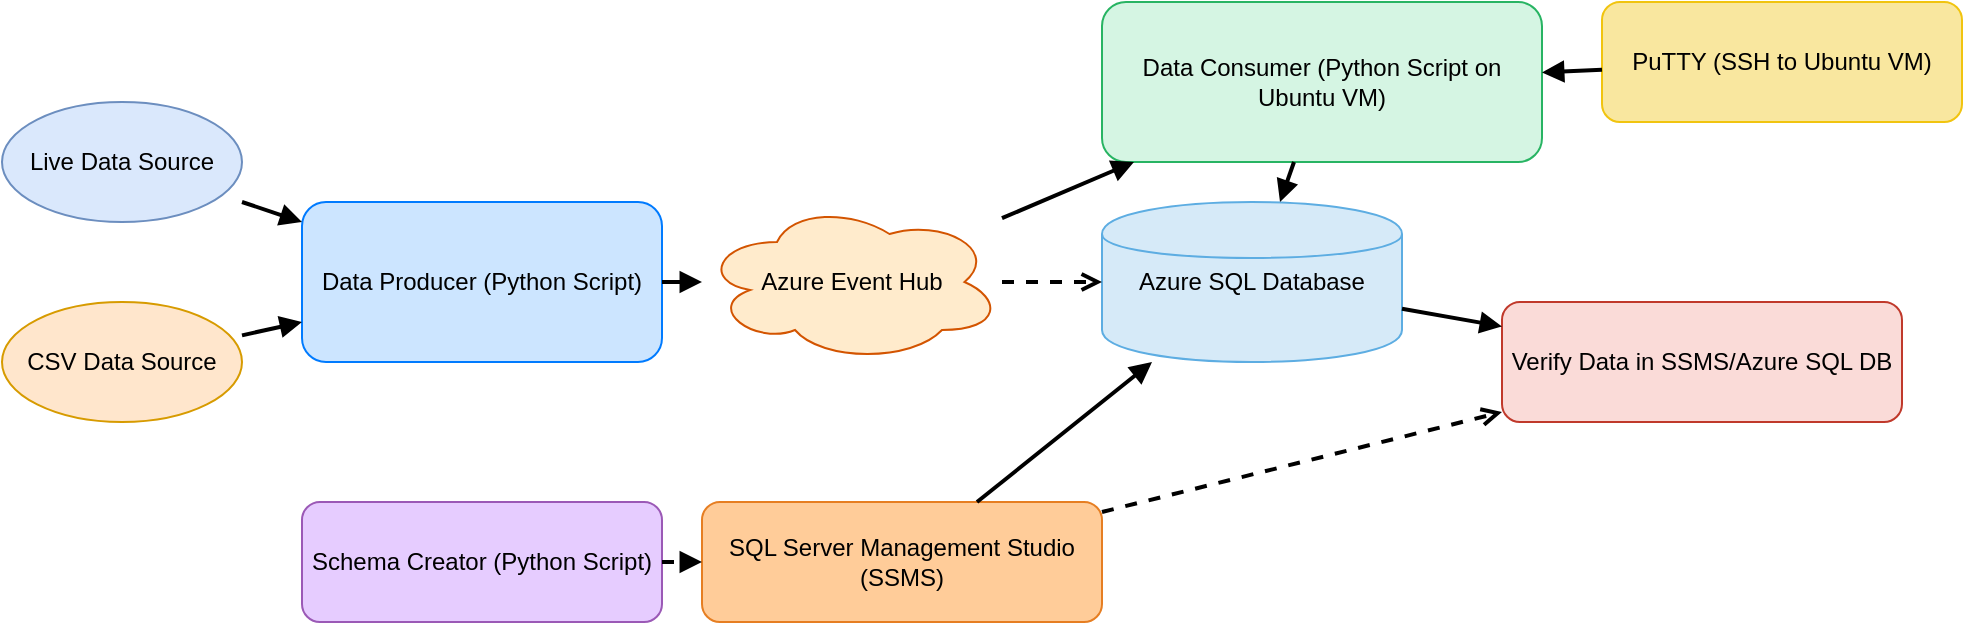 <?xml version="1.0" encoding="UTF-8"?>
<mxfile>
  <diagram id="AzureDataPipelineProject" name="Azure Data Pipeline Project Diagram">
    <mxGraphModel dx="1000" dy="1000" grid="1" gridSize="10" guides="1" tooltips="1" connect="1" arrows="1" fold="1" page="1" pageScale="1" pageWidth="2000" pageHeight="1500" background="#ffffff" math="0" shadow="0">
      <root>
        <mxCell id="0"/>
        <mxCell id="1" parent="0"/>
        <!-- Data Sources -->
        <mxCell id="2" value="Live Data Source" style="shape=ellipse;whiteSpace=wrap;html=1;fillColor=#dae8fc;strokeColor=#6c8ebf;" vertex="1" parent="1">
          <mxGeometry x="50" y="100" width="120" height="60" as="geometry"/>
        </mxCell>
        <mxCell id="3" value="CSV Data Source" style="shape=ellipse;whiteSpace=wrap;html=1;fillColor=#ffe6cc;strokeColor=#d79b00;" vertex="1" parent="1">
          <mxGeometry x="50" y="200" width="120" height="60" as="geometry"/>
        </mxCell>
        <!-- Data Producer -->
        <mxCell id="4" value="Data Producer (Python Script)" style="rounded=1;whiteSpace=wrap;html=1;fillColor=#cce5ff;strokeColor=#007bff;" vertex="1" parent="1">
          <mxGeometry x="200" y="150" width="180" height="80" as="geometry"/>
        </mxCell>
        <!-- Schema Creator -->
        <mxCell id="5" value="Schema Creator (Python Script)" style="rounded=1;whiteSpace=wrap;html=1;fillColor=#e6ccff;strokeColor=#9b59b6;" vertex="1" parent="1">
          <mxGeometry x="200" y="300" width="180" height="60" as="geometry"/>
        </mxCell>
        <!-- SSMS -->
        <mxCell id="6" value="SQL Server Management Studio (SSMS)" style="rounded=1;whiteSpace=wrap;html=1;fillColor=#ffcc99;strokeColor=#e67e22;" vertex="1" parent="1">
          <mxGeometry x="400" y="300" width="200" height="60" as="geometry"/>
        </mxCell>
        <!-- Azure Event Hub -->
        <mxCell id="7" value="Azure Event Hub" style="shape=cloud;whiteSpace=wrap;html=1;fillColor=#ffebcc;strokeColor=#d35400;" vertex="1" parent="1">
          <mxGeometry x="400" y="150" width="150" height="80" as="geometry"/>
        </mxCell>
        <!-- Azure SQL Database -->
        <mxCell id="8" value="Azure SQL Database" style="shape=cylinder;whiteSpace=wrap;html=1;fillColor=#d6eaf8;strokeColor=#5dade2;" vertex="1" parent="1">
          <mxGeometry x="600" y="150" width="150" height="80" as="geometry"/>
        </mxCell>
        <!-- Data Consumer -->
        <mxCell id="9" value="Data Consumer (Python Script on Ubuntu VM)" style="rounded=1;whiteSpace=wrap;html=1;fillColor=#d5f5e3;strokeColor=#28b463;" vertex="1" parent="1">
          <mxGeometry x="600" y="50" width="220" height="80" as="geometry"/>
        </mxCell>
        <!-- PuTTY -->
        <mxCell id="10" value="PuTTY (SSH to Ubuntu VM)" style="rounded=1;whiteSpace=wrap;html=1;fillColor=#f9e79f;strokeColor=#f1c40f;" vertex="1" parent="1">
          <mxGeometry x="850" y="50" width="180" height="60" as="geometry"/>
        </mxCell>
        <!-- Verification in SSMS -->
        <mxCell id="11" value="Verify Data in SSMS/Azure SQL DB" style="rounded=1;whiteSpace=wrap;html=1;fillColor=#fadbd8;strokeColor=#c0392b;" vertex="1" parent="1">
          <mxGeometry x="800" y="200" width="200" height="60" as="geometry"/>
        </mxCell>
        <!-- Arrows -->
        <!-- From Live Data Source to Data Producer -->
        <mxCell id="12" style="endArrow=block;html=1;strokeWidth=2;" edge="1" parent="1" source="2" target="4">
          <mxGeometry relative="1" as="geometry"/>
        </mxCell>
        <!-- From CSV Data Source to Data Producer -->
        <mxCell id="13" style="endArrow=block;html=1;strokeWidth=2;" edge="1" parent="1" source="3" target="4">
          <mxGeometry relative="1" as="geometry"/>
        </mxCell>
        <!-- From Data Producer to Event Hub -->
        <mxCell id="14" style="endArrow=block;html=1;strokeWidth=2;" edge="1" parent="1" source="4" target="7">
          <mxGeometry relative="1" as="geometry"/>
        </mxCell>
        <!-- From Schema Creator to SSMS -->
        <mxCell id="15" style="endArrow=block;html=1;dashed=1;strokeWidth=2;" edge="1" parent="1" source="5" target="6">
          <mxGeometry relative="1" as="geometry"/>
        </mxCell>
        <!-- From SSMS to Azure SQL Database -->
        <mxCell id="16" style="endArrow=block;html=1;strokeWidth=2;" edge="1" parent="1" source="6" target="8">
          <mxGeometry relative="1" as="geometry"/>
        </mxCell>
        <!-- From Event Hub to Azure SQL Database -->
        <mxCell id="17" style="endArrow=open;html=1;dashed=1;strokeWidth=2;" edge="1" parent="1" source="7" target="8">
          <mxGeometry relative="1" as="geometry"/>
          <mxGeometry relative="1" as="geometry"/>
        </mxCell>
        <!-- From Event Hub to Data Consumer -->
        <mxCell id="18" style="endArrow=block;html=1;strokeWidth=2;" edge="1" parent="1" source="7" target="9">
          <mxGeometry relative="1" as="geometry"/>
        </mxCell>
        <!-- From Data Consumer to Azure SQL Database -->
        <mxCell id="19" style="endArrow=block;html=1;strokeWidth=2;" edge="1" parent="1" source="9" target="8">
          <mxGeometry relative="1" as="geometry"/>
        </mxCell>
        <!-- From PuTTY to Data Consumer -->
        <mxCell id="20" style="endArrow=block;html=1;strokeWidth=2;" edge="1" parent="1" source="10" target="9">
          <mxGeometry relative="1" as="geometry"/>
        </mxCell>
        <!-- From Azure SQL Database to Verification in SSMS -->
        <mxCell id="21" style="endArrow=block;html=1;strokeWidth=2;" edge="1" parent="1" source="8" target="11">
          <mxGeometry relative="1" as="geometry"/>
        </mxCell>
        <!-- From SSMS to Verification in SSMS -->
        <mxCell id="22" style="endArrow=open;html=1;dashed=1;strokeWidth=2;" edge="1" parent="1" source="6" target="11">
          <mxGeometry relative="1" as="geometry"/>
        </mxCell>
      </root>
    </mxGraphModel>
  </diagram>
</mxfile>
